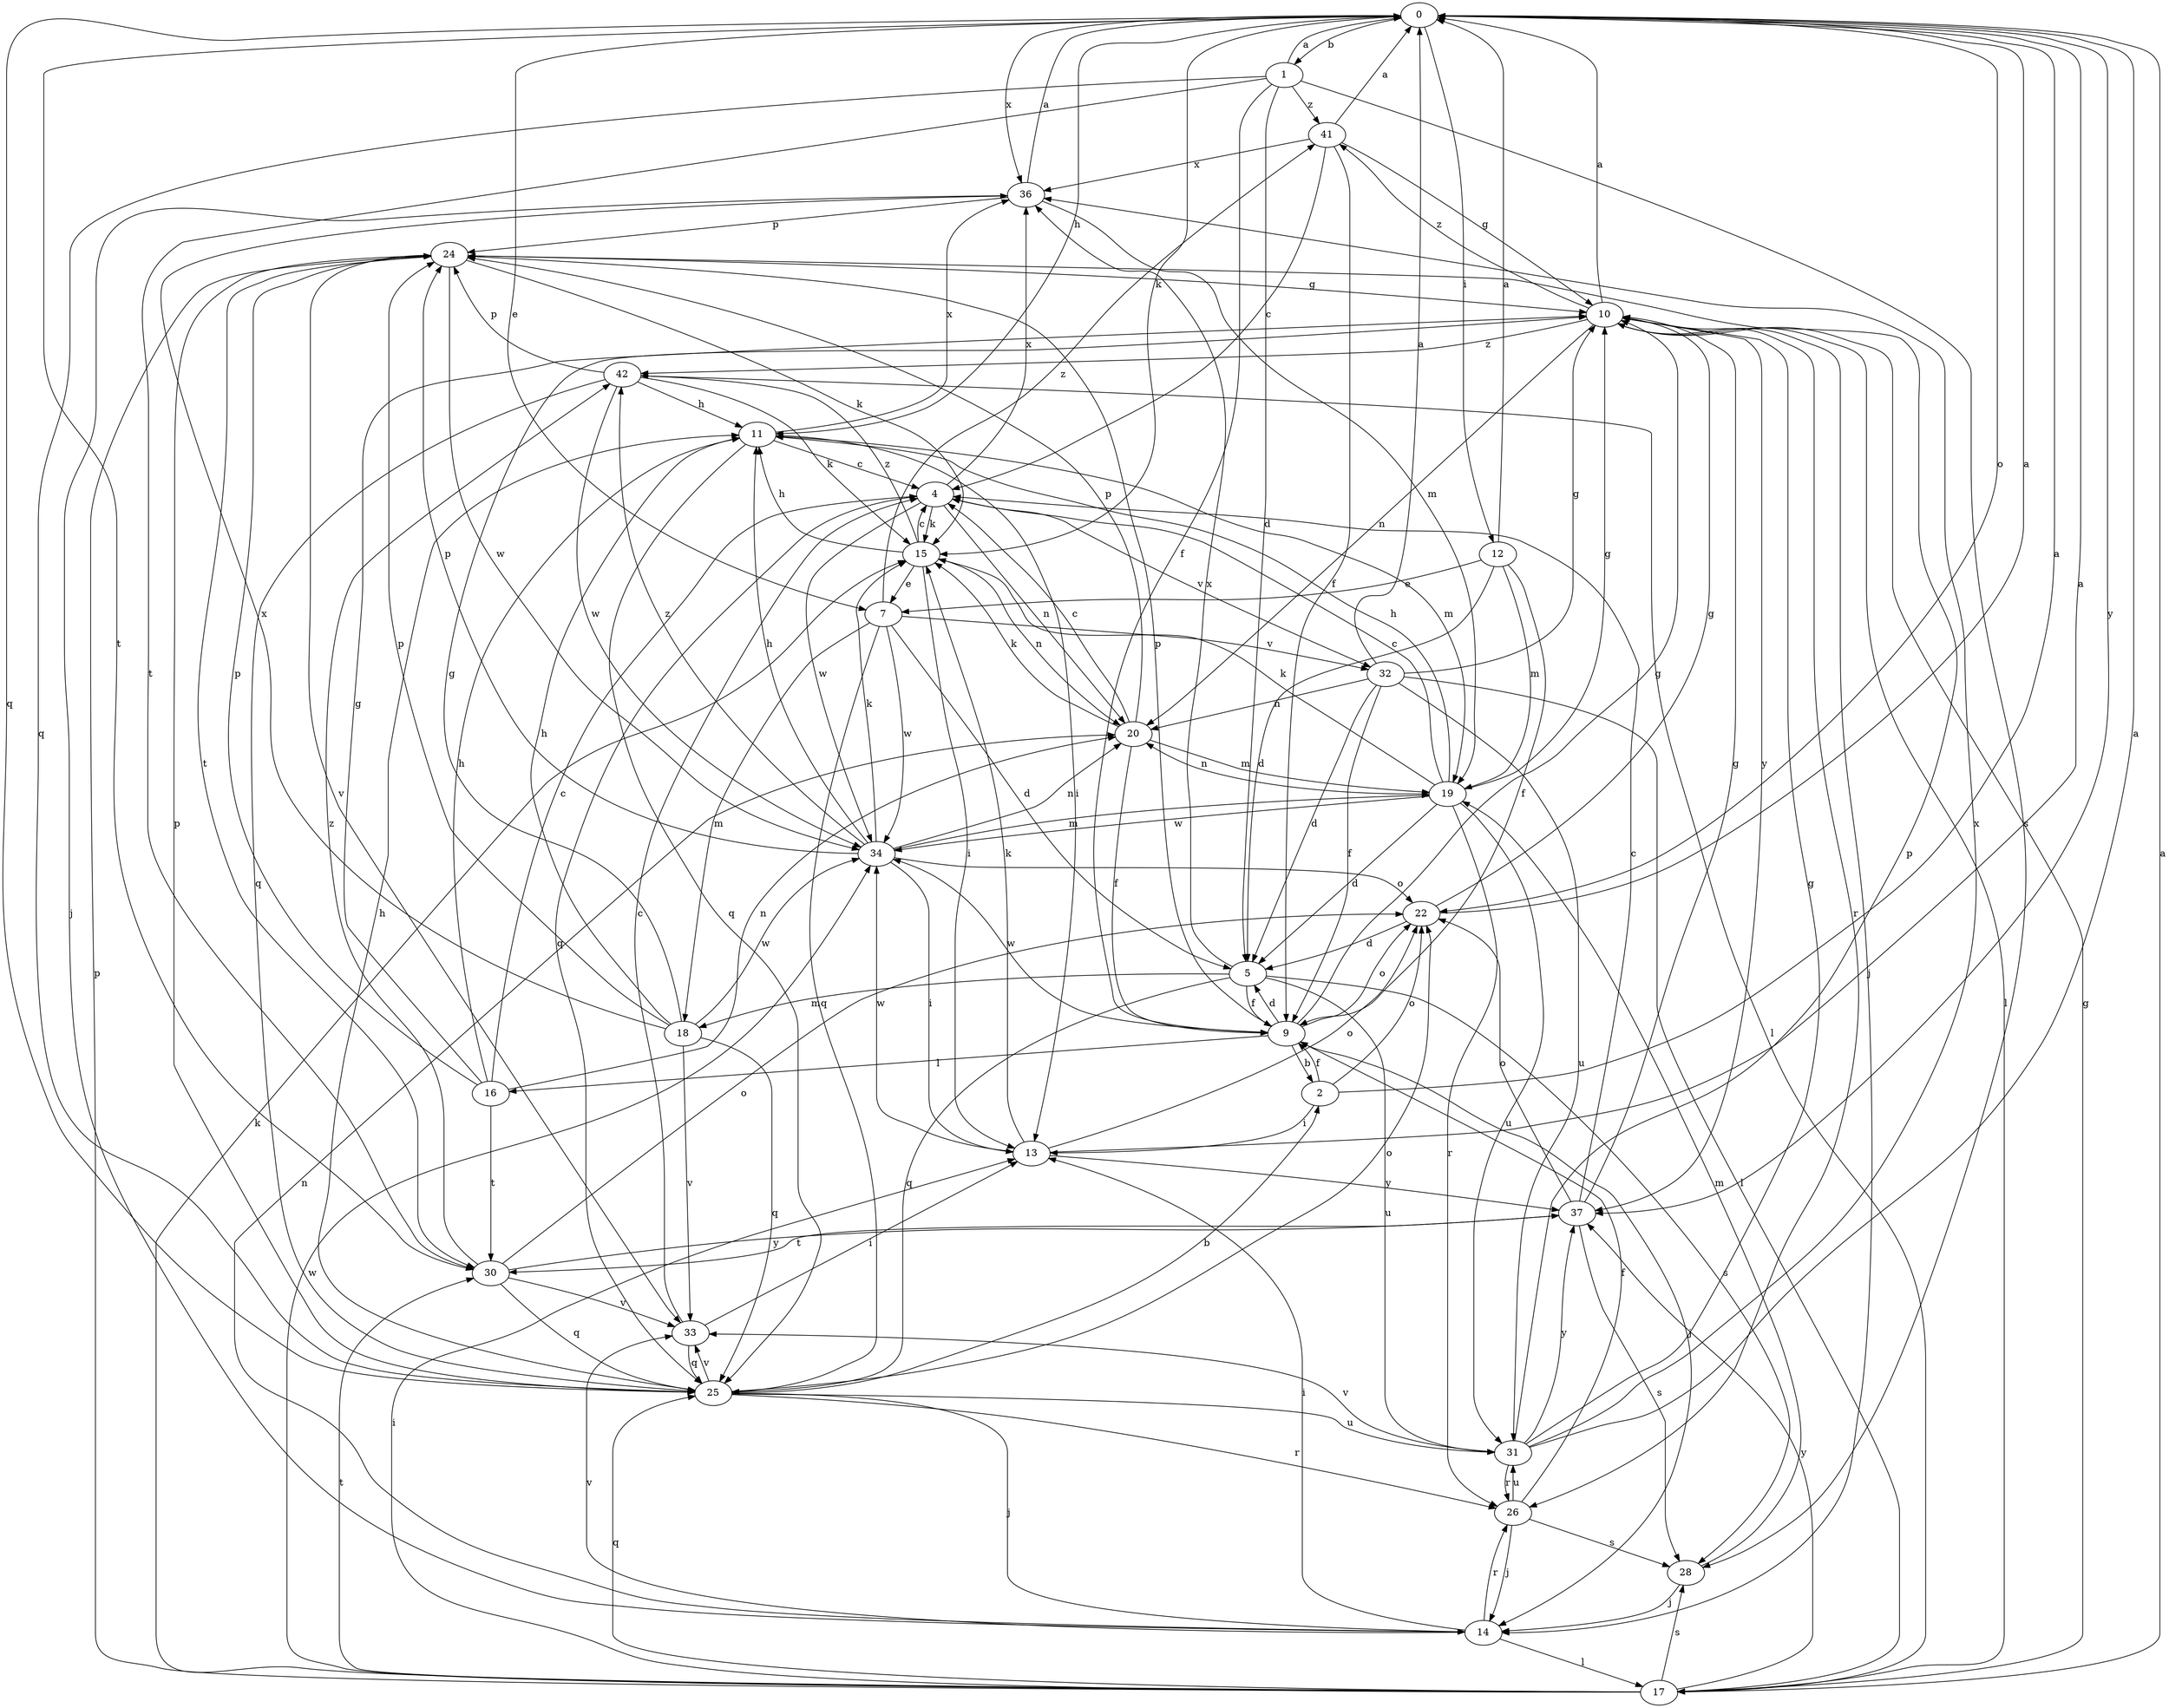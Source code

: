 strict digraph  {
0;
1;
2;
4;
5;
7;
9;
10;
11;
12;
13;
14;
15;
16;
17;
18;
19;
20;
22;
24;
25;
26;
28;
30;
31;
32;
33;
34;
36;
37;
41;
42;
0 -> 1  [label=b];
0 -> 7  [label=e];
0 -> 11  [label=h];
0 -> 12  [label=i];
0 -> 15  [label=k];
0 -> 22  [label=o];
0 -> 25  [label=q];
0 -> 30  [label=t];
0 -> 36  [label=x];
0 -> 37  [label=y];
1 -> 0  [label=a];
1 -> 5  [label=d];
1 -> 9  [label=f];
1 -> 25  [label=q];
1 -> 28  [label=s];
1 -> 30  [label=t];
1 -> 41  [label=z];
2 -> 0  [label=a];
2 -> 9  [label=f];
2 -> 13  [label=i];
2 -> 22  [label=o];
4 -> 15  [label=k];
4 -> 20  [label=n];
4 -> 25  [label=q];
4 -> 32  [label=v];
4 -> 34  [label=w];
4 -> 36  [label=x];
5 -> 9  [label=f];
5 -> 18  [label=m];
5 -> 25  [label=q];
5 -> 28  [label=s];
5 -> 31  [label=u];
5 -> 36  [label=x];
7 -> 5  [label=d];
7 -> 18  [label=m];
7 -> 25  [label=q];
7 -> 32  [label=v];
7 -> 34  [label=w];
7 -> 41  [label=z];
9 -> 2  [label=b];
9 -> 5  [label=d];
9 -> 10  [label=g];
9 -> 14  [label=j];
9 -> 16  [label=l];
9 -> 22  [label=o];
9 -> 24  [label=p];
9 -> 34  [label=w];
10 -> 0  [label=a];
10 -> 14  [label=j];
10 -> 17  [label=l];
10 -> 20  [label=n];
10 -> 26  [label=r];
10 -> 37  [label=y];
10 -> 41  [label=z];
10 -> 42  [label=z];
11 -> 4  [label=c];
11 -> 13  [label=i];
11 -> 19  [label=m];
11 -> 25  [label=q];
11 -> 36  [label=x];
12 -> 0  [label=a];
12 -> 5  [label=d];
12 -> 7  [label=e];
12 -> 9  [label=f];
12 -> 19  [label=m];
13 -> 0  [label=a];
13 -> 15  [label=k];
13 -> 22  [label=o];
13 -> 34  [label=w];
13 -> 37  [label=y];
14 -> 13  [label=i];
14 -> 17  [label=l];
14 -> 20  [label=n];
14 -> 26  [label=r];
14 -> 33  [label=v];
15 -> 4  [label=c];
15 -> 7  [label=e];
15 -> 11  [label=h];
15 -> 13  [label=i];
15 -> 20  [label=n];
15 -> 42  [label=z];
16 -> 4  [label=c];
16 -> 10  [label=g];
16 -> 11  [label=h];
16 -> 20  [label=n];
16 -> 24  [label=p];
16 -> 30  [label=t];
17 -> 0  [label=a];
17 -> 10  [label=g];
17 -> 13  [label=i];
17 -> 15  [label=k];
17 -> 24  [label=p];
17 -> 25  [label=q];
17 -> 28  [label=s];
17 -> 30  [label=t];
17 -> 34  [label=w];
17 -> 37  [label=y];
18 -> 10  [label=g];
18 -> 11  [label=h];
18 -> 24  [label=p];
18 -> 25  [label=q];
18 -> 33  [label=v];
18 -> 34  [label=w];
18 -> 36  [label=x];
19 -> 4  [label=c];
19 -> 5  [label=d];
19 -> 10  [label=g];
19 -> 11  [label=h];
19 -> 15  [label=k];
19 -> 20  [label=n];
19 -> 26  [label=r];
19 -> 31  [label=u];
19 -> 34  [label=w];
20 -> 4  [label=c];
20 -> 9  [label=f];
20 -> 15  [label=k];
20 -> 19  [label=m];
20 -> 24  [label=p];
22 -> 0  [label=a];
22 -> 5  [label=d];
22 -> 10  [label=g];
24 -> 10  [label=g];
24 -> 15  [label=k];
24 -> 30  [label=t];
24 -> 33  [label=v];
24 -> 34  [label=w];
25 -> 2  [label=b];
25 -> 11  [label=h];
25 -> 14  [label=j];
25 -> 22  [label=o];
25 -> 24  [label=p];
25 -> 26  [label=r];
25 -> 31  [label=u];
25 -> 33  [label=v];
26 -> 9  [label=f];
26 -> 14  [label=j];
26 -> 28  [label=s];
26 -> 31  [label=u];
28 -> 14  [label=j];
28 -> 19  [label=m];
30 -> 22  [label=o];
30 -> 25  [label=q];
30 -> 33  [label=v];
30 -> 37  [label=y];
30 -> 42  [label=z];
31 -> 0  [label=a];
31 -> 10  [label=g];
31 -> 24  [label=p];
31 -> 26  [label=r];
31 -> 33  [label=v];
31 -> 36  [label=x];
31 -> 37  [label=y];
32 -> 0  [label=a];
32 -> 5  [label=d];
32 -> 9  [label=f];
32 -> 10  [label=g];
32 -> 17  [label=l];
32 -> 20  [label=n];
32 -> 31  [label=u];
33 -> 4  [label=c];
33 -> 13  [label=i];
33 -> 25  [label=q];
34 -> 11  [label=h];
34 -> 13  [label=i];
34 -> 15  [label=k];
34 -> 19  [label=m];
34 -> 20  [label=n];
34 -> 22  [label=o];
34 -> 24  [label=p];
34 -> 42  [label=z];
36 -> 0  [label=a];
36 -> 14  [label=j];
36 -> 19  [label=m];
36 -> 24  [label=p];
37 -> 4  [label=c];
37 -> 10  [label=g];
37 -> 22  [label=o];
37 -> 28  [label=s];
37 -> 30  [label=t];
41 -> 0  [label=a];
41 -> 4  [label=c];
41 -> 9  [label=f];
41 -> 10  [label=g];
41 -> 36  [label=x];
42 -> 11  [label=h];
42 -> 15  [label=k];
42 -> 17  [label=l];
42 -> 24  [label=p];
42 -> 25  [label=q];
42 -> 34  [label=w];
}
